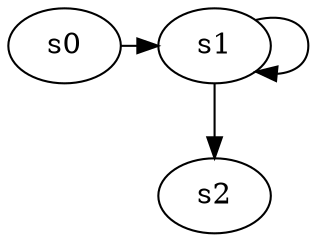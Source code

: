 digraph game_0166_chain_3 {
    s0 [name="s0", player=0];
    s1 [name="s1", player=1];
    s2 [name="s2", player=0];

    s0 -> s1 [constraint="time == 7"];
    s1 -> s2;
    s1 -> s1 [constraint="time % 3 == 0"];
}
